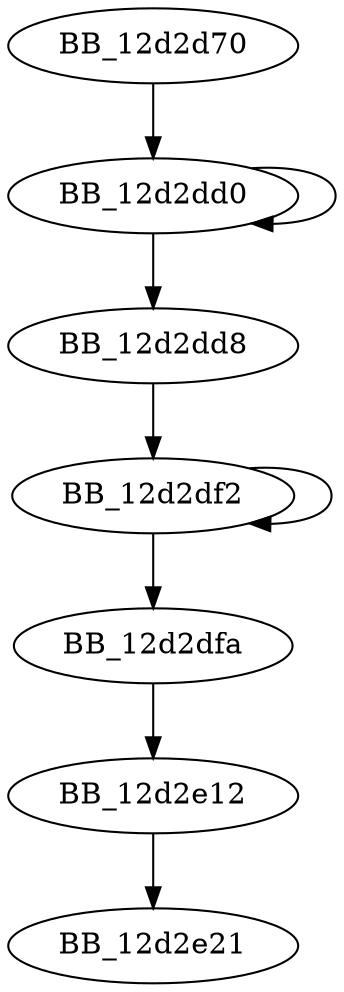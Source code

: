 DiGraph sub_12D2D70{
BB_12d2d70->BB_12d2dd0
BB_12d2dd0->BB_12d2dd0
BB_12d2dd0->BB_12d2dd8
BB_12d2dd8->BB_12d2df2
BB_12d2df2->BB_12d2df2
BB_12d2df2->BB_12d2dfa
BB_12d2dfa->BB_12d2e12
BB_12d2e12->BB_12d2e21
}
